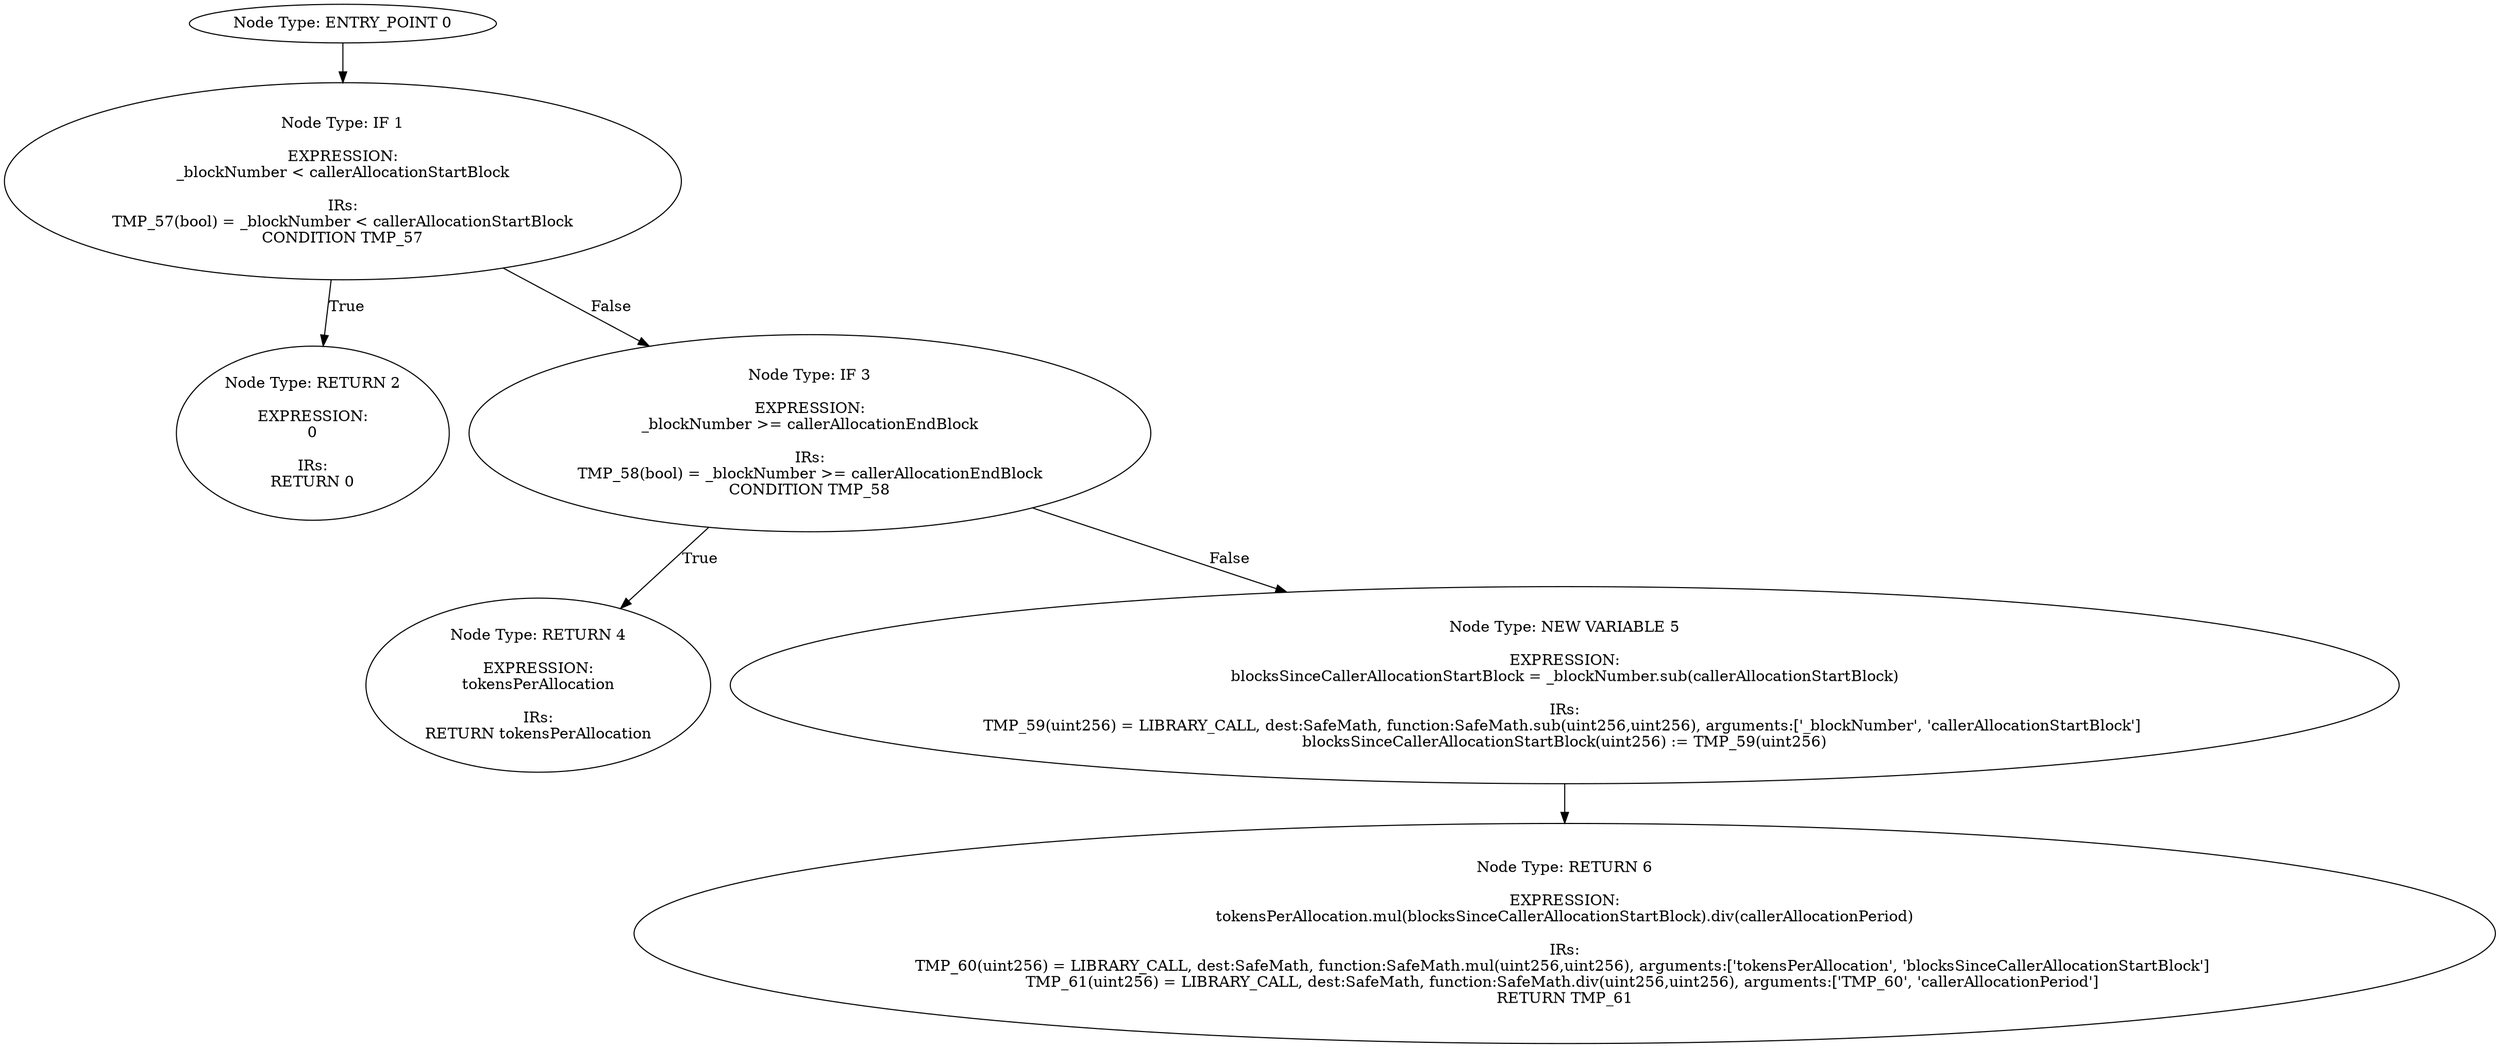 digraph{
0[label="Node Type: ENTRY_POINT 0
"];
0->1;
1[label="Node Type: IF 1

EXPRESSION:
_blockNumber < callerAllocationStartBlock

IRs:
TMP_57(bool) = _blockNumber < callerAllocationStartBlock
CONDITION TMP_57"];
1->2[label="True"];
1->3[label="False"];
2[label="Node Type: RETURN 2

EXPRESSION:
0

IRs:
RETURN 0"];
3[label="Node Type: IF 3

EXPRESSION:
_blockNumber >= callerAllocationEndBlock

IRs:
TMP_58(bool) = _blockNumber >= callerAllocationEndBlock
CONDITION TMP_58"];
3->4[label="True"];
3->5[label="False"];
4[label="Node Type: RETURN 4

EXPRESSION:
tokensPerAllocation

IRs:
RETURN tokensPerAllocation"];
5[label="Node Type: NEW VARIABLE 5

EXPRESSION:
blocksSinceCallerAllocationStartBlock = _blockNumber.sub(callerAllocationStartBlock)

IRs:
TMP_59(uint256) = LIBRARY_CALL, dest:SafeMath, function:SafeMath.sub(uint256,uint256), arguments:['_blockNumber', 'callerAllocationStartBlock'] 
blocksSinceCallerAllocationStartBlock(uint256) := TMP_59(uint256)"];
5->6;
6[label="Node Type: RETURN 6

EXPRESSION:
tokensPerAllocation.mul(blocksSinceCallerAllocationStartBlock).div(callerAllocationPeriod)

IRs:
TMP_60(uint256) = LIBRARY_CALL, dest:SafeMath, function:SafeMath.mul(uint256,uint256), arguments:['tokensPerAllocation', 'blocksSinceCallerAllocationStartBlock'] 
TMP_61(uint256) = LIBRARY_CALL, dest:SafeMath, function:SafeMath.div(uint256,uint256), arguments:['TMP_60', 'callerAllocationPeriod'] 
RETURN TMP_61"];
}
